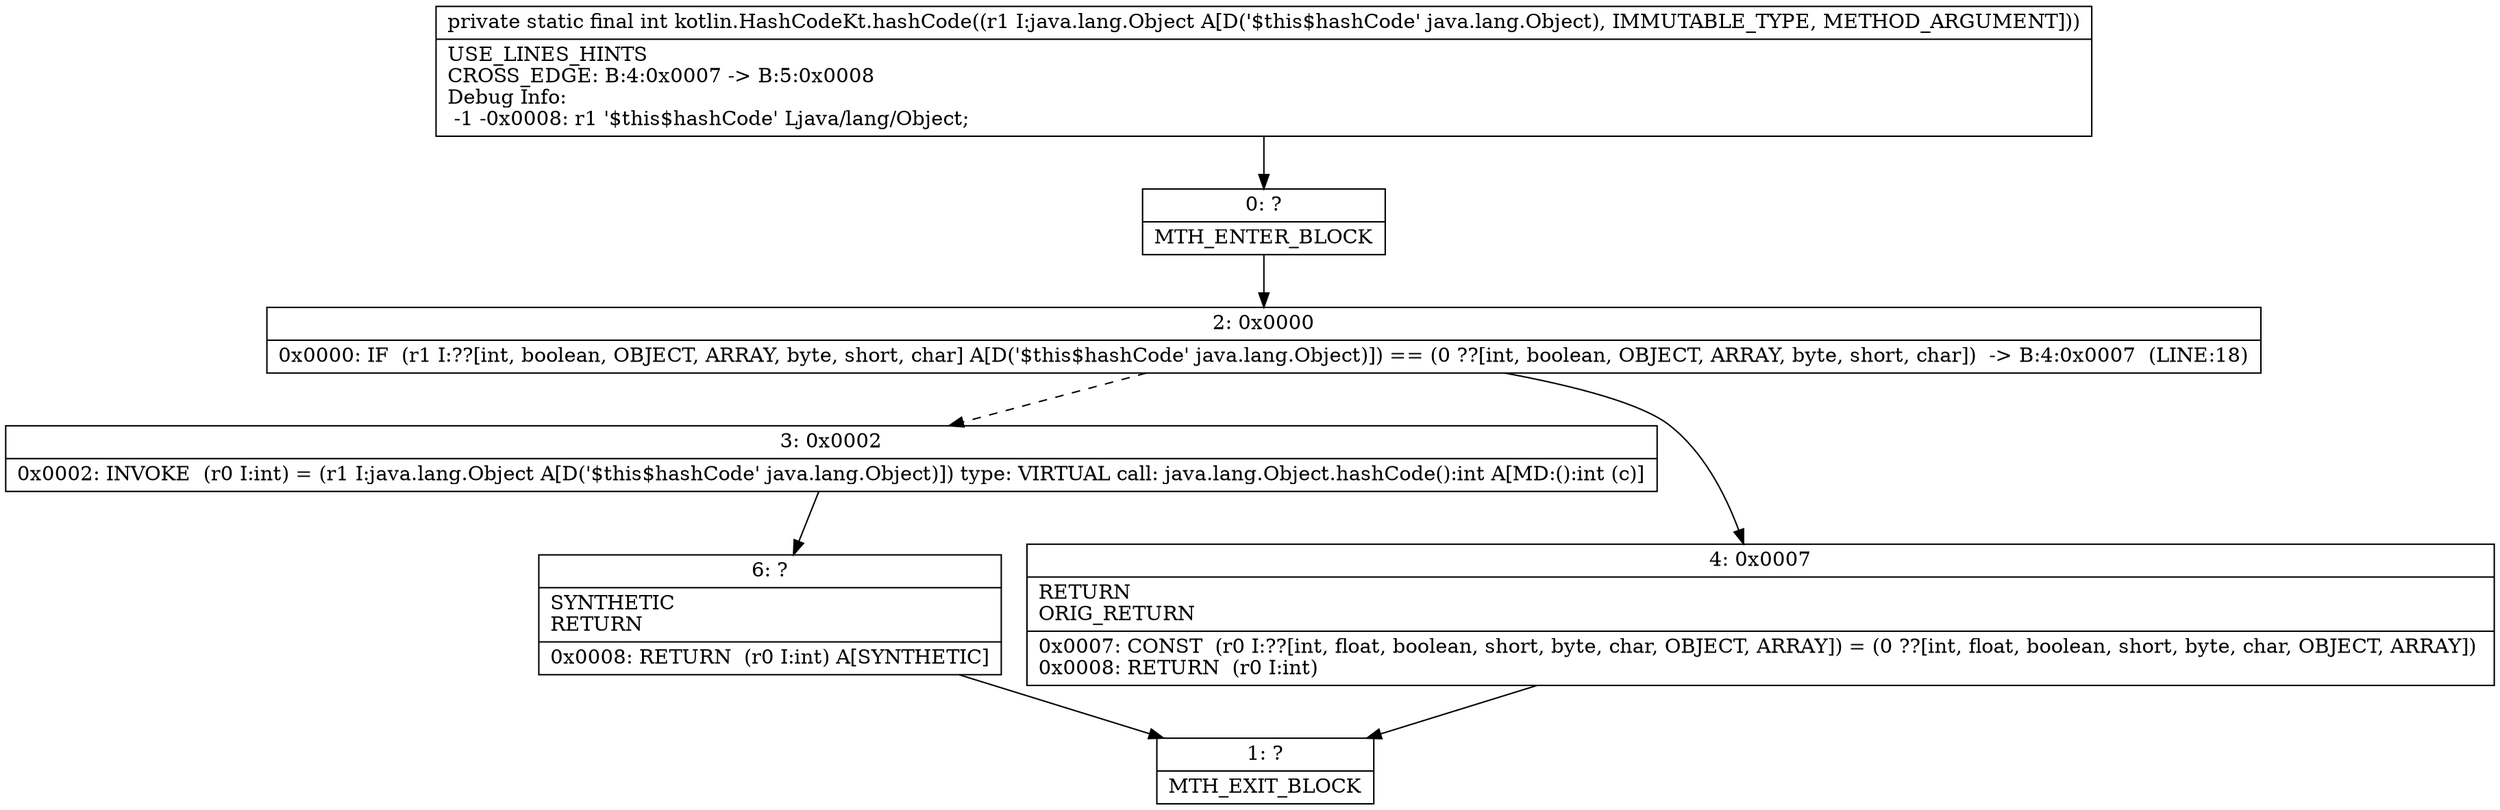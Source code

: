 digraph "CFG forkotlin.HashCodeKt.hashCode(Ljava\/lang\/Object;)I" {
Node_0 [shape=record,label="{0\:\ ?|MTH_ENTER_BLOCK\l}"];
Node_2 [shape=record,label="{2\:\ 0x0000|0x0000: IF  (r1 I:??[int, boolean, OBJECT, ARRAY, byte, short, char] A[D('$this$hashCode' java.lang.Object)]) == (0 ??[int, boolean, OBJECT, ARRAY, byte, short, char])  \-\> B:4:0x0007  (LINE:18)\l}"];
Node_3 [shape=record,label="{3\:\ 0x0002|0x0002: INVOKE  (r0 I:int) = (r1 I:java.lang.Object A[D('$this$hashCode' java.lang.Object)]) type: VIRTUAL call: java.lang.Object.hashCode():int A[MD:():int (c)]\l}"];
Node_6 [shape=record,label="{6\:\ ?|SYNTHETIC\lRETURN\l|0x0008: RETURN  (r0 I:int) A[SYNTHETIC]\l}"];
Node_1 [shape=record,label="{1\:\ ?|MTH_EXIT_BLOCK\l}"];
Node_4 [shape=record,label="{4\:\ 0x0007|RETURN\lORIG_RETURN\l|0x0007: CONST  (r0 I:??[int, float, boolean, short, byte, char, OBJECT, ARRAY]) = (0 ??[int, float, boolean, short, byte, char, OBJECT, ARRAY]) \l0x0008: RETURN  (r0 I:int) \l}"];
MethodNode[shape=record,label="{private static final int kotlin.HashCodeKt.hashCode((r1 I:java.lang.Object A[D('$this$hashCode' java.lang.Object), IMMUTABLE_TYPE, METHOD_ARGUMENT]))  | USE_LINES_HINTS\lCROSS_EDGE: B:4:0x0007 \-\> B:5:0x0008\lDebug Info:\l  \-1 \-0x0008: r1 '$this$hashCode' Ljava\/lang\/Object;\l}"];
MethodNode -> Node_0;Node_0 -> Node_2;
Node_2 -> Node_3[style=dashed];
Node_2 -> Node_4;
Node_3 -> Node_6;
Node_6 -> Node_1;
Node_4 -> Node_1;
}

